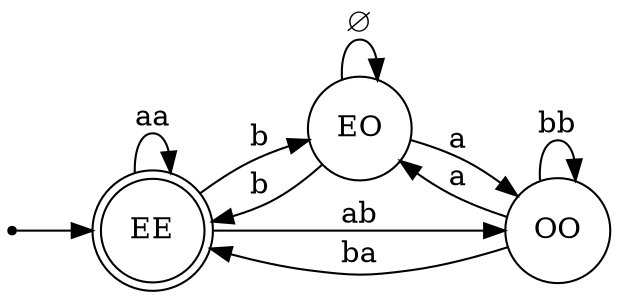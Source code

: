 digraph deterministic_finite_accepter {
	rankdir=LR;
	size="8,5"
	node [shape = point ]; qi
	node [shape = doublecircle]; EE
	node [shape = circle];
	qi  -> EE
	EE -> EE [ label = "aa" ];
	EE -> EO [ label = "b" ];
	EO -> EO [ label = "∅" ];
	EO -> EE [ label = "b" ];
	EE -> OO [ label = "ab" ];
	OO -> OO [ label = "bb" ];
	OO -> EE [ label = "ba" ];
	OO -> EO [ label = "a" ];
	EO -> OO [ label = "a" ];
}
